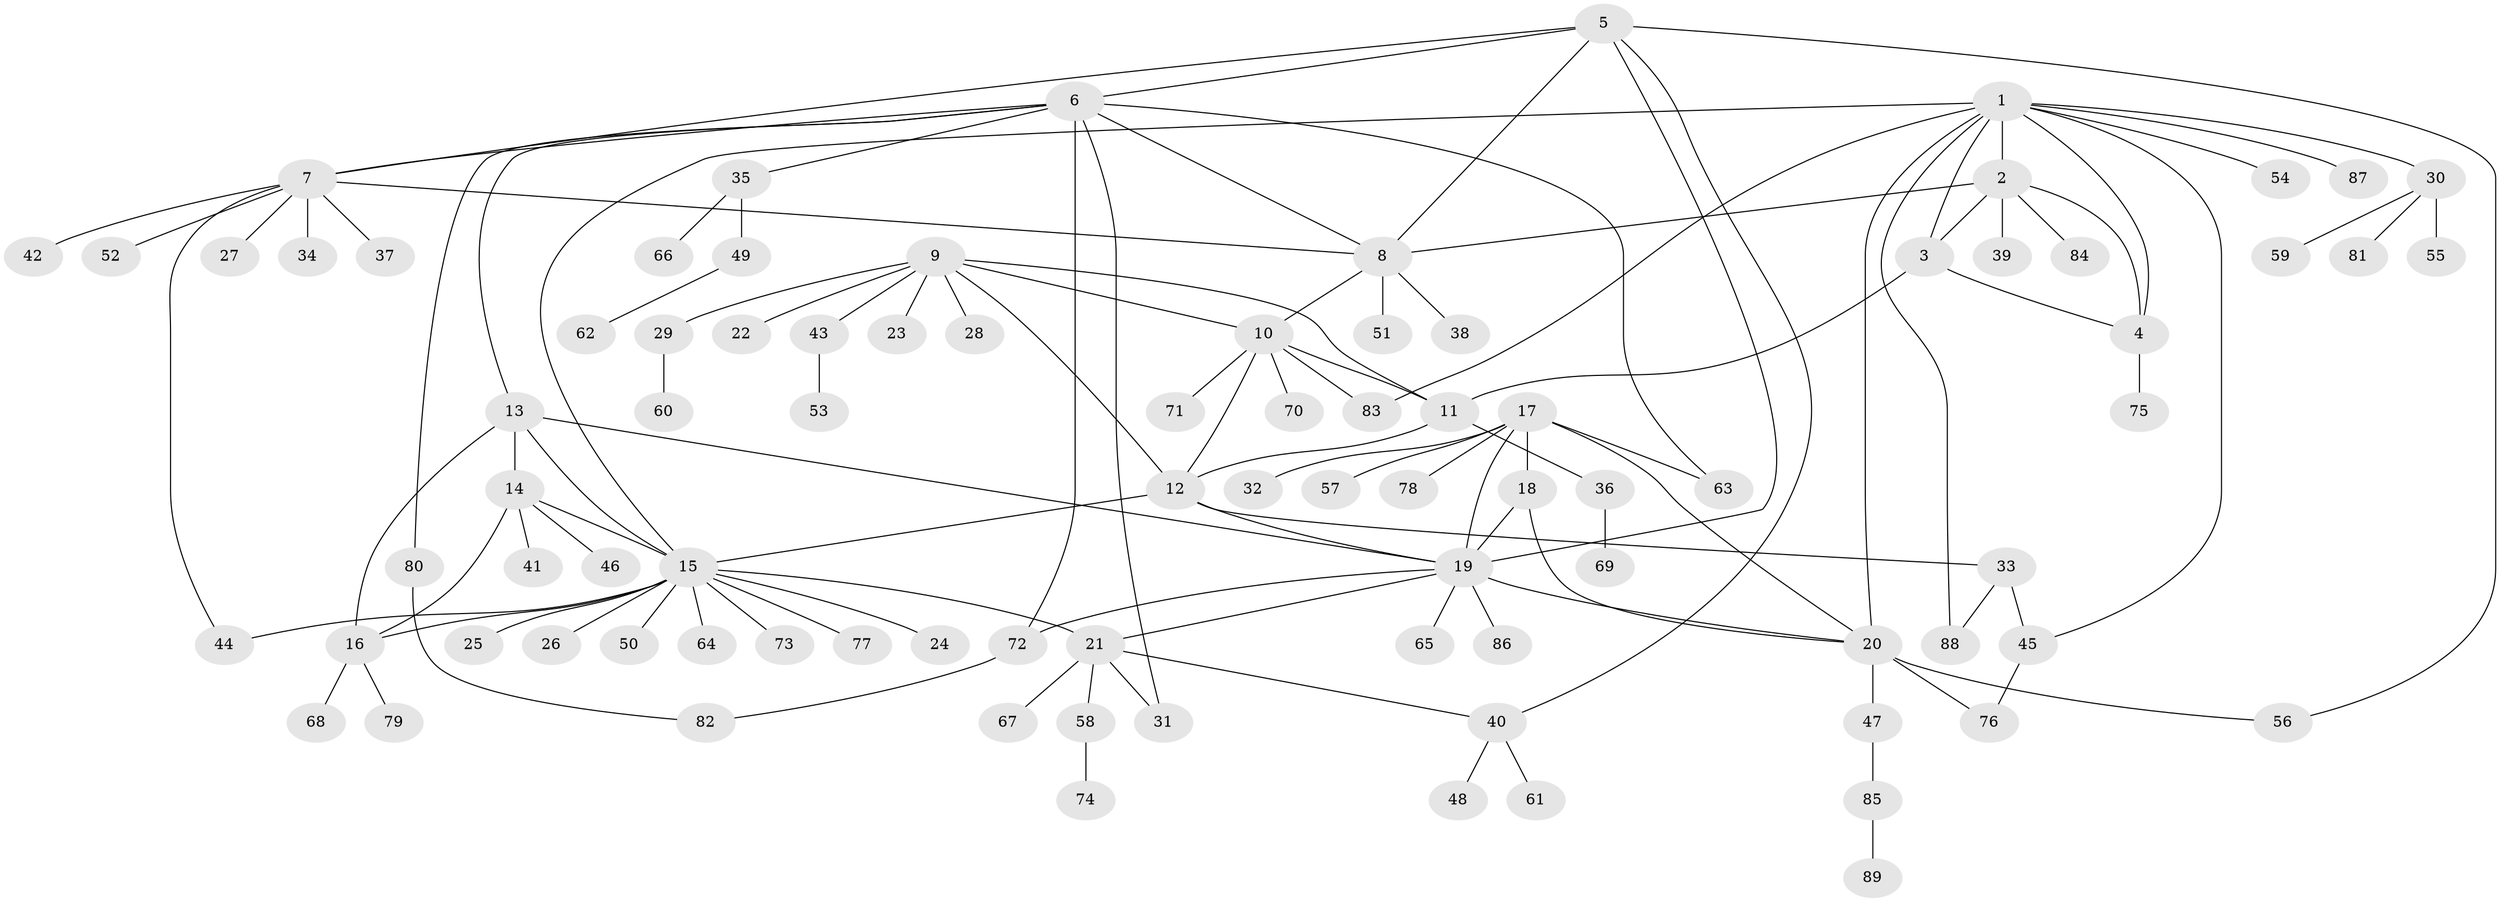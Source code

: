 // coarse degree distribution, {1: 0.4444444444444444, 6: 0.07407407407407407, 2: 0.14814814814814814, 5: 0.037037037037037035, 4: 0.07407407407407407, 9: 0.07407407407407407, 8: 0.037037037037037035, 3: 0.07407407407407407, 7: 0.037037037037037035}
// Generated by graph-tools (version 1.1) at 2025/37/03/04/25 23:37:48]
// undirected, 89 vertices, 121 edges
graph export_dot {
  node [color=gray90,style=filled];
  1;
  2;
  3;
  4;
  5;
  6;
  7;
  8;
  9;
  10;
  11;
  12;
  13;
  14;
  15;
  16;
  17;
  18;
  19;
  20;
  21;
  22;
  23;
  24;
  25;
  26;
  27;
  28;
  29;
  30;
  31;
  32;
  33;
  34;
  35;
  36;
  37;
  38;
  39;
  40;
  41;
  42;
  43;
  44;
  45;
  46;
  47;
  48;
  49;
  50;
  51;
  52;
  53;
  54;
  55;
  56;
  57;
  58;
  59;
  60;
  61;
  62;
  63;
  64;
  65;
  66;
  67;
  68;
  69;
  70;
  71;
  72;
  73;
  74;
  75;
  76;
  77;
  78;
  79;
  80;
  81;
  82;
  83;
  84;
  85;
  86;
  87;
  88;
  89;
  1 -- 2;
  1 -- 3;
  1 -- 4;
  1 -- 15;
  1 -- 20;
  1 -- 30;
  1 -- 45;
  1 -- 54;
  1 -- 83;
  1 -- 87;
  1 -- 88;
  2 -- 3;
  2 -- 4;
  2 -- 8;
  2 -- 39;
  2 -- 84;
  3 -- 4;
  3 -- 11;
  4 -- 75;
  5 -- 6;
  5 -- 7;
  5 -- 8;
  5 -- 19;
  5 -- 40;
  5 -- 56;
  6 -- 7;
  6 -- 8;
  6 -- 13;
  6 -- 31;
  6 -- 35;
  6 -- 63;
  6 -- 72;
  6 -- 80;
  7 -- 8;
  7 -- 27;
  7 -- 34;
  7 -- 37;
  7 -- 42;
  7 -- 44;
  7 -- 52;
  8 -- 10;
  8 -- 38;
  8 -- 51;
  9 -- 10;
  9 -- 11;
  9 -- 12;
  9 -- 22;
  9 -- 23;
  9 -- 28;
  9 -- 29;
  9 -- 43;
  10 -- 11;
  10 -- 12;
  10 -- 70;
  10 -- 71;
  10 -- 83;
  11 -- 12;
  11 -- 36;
  12 -- 15;
  12 -- 19;
  12 -- 33;
  13 -- 14;
  13 -- 15;
  13 -- 16;
  13 -- 19;
  14 -- 15;
  14 -- 16;
  14 -- 41;
  14 -- 46;
  15 -- 16;
  15 -- 21;
  15 -- 24;
  15 -- 25;
  15 -- 26;
  15 -- 44;
  15 -- 50;
  15 -- 64;
  15 -- 73;
  15 -- 77;
  16 -- 68;
  16 -- 79;
  17 -- 18;
  17 -- 19;
  17 -- 20;
  17 -- 32;
  17 -- 57;
  17 -- 63;
  17 -- 78;
  18 -- 19;
  18 -- 20;
  19 -- 20;
  19 -- 21;
  19 -- 65;
  19 -- 72;
  19 -- 86;
  20 -- 47;
  20 -- 56;
  20 -- 76;
  21 -- 31;
  21 -- 40;
  21 -- 58;
  21 -- 67;
  29 -- 60;
  30 -- 55;
  30 -- 59;
  30 -- 81;
  33 -- 45;
  33 -- 88;
  35 -- 49;
  35 -- 66;
  36 -- 69;
  40 -- 48;
  40 -- 61;
  43 -- 53;
  45 -- 76;
  47 -- 85;
  49 -- 62;
  58 -- 74;
  72 -- 82;
  80 -- 82;
  85 -- 89;
}
